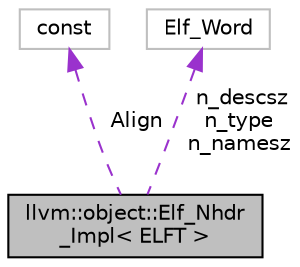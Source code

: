 digraph "llvm::object::Elf_Nhdr_Impl&lt; ELFT &gt;"
{
 // LATEX_PDF_SIZE
  bgcolor="transparent";
  edge [fontname="Helvetica",fontsize="10",labelfontname="Helvetica",labelfontsize="10"];
  node [fontname="Helvetica",fontsize="10",shape=record];
  Node1 [label="llvm::object::Elf_Nhdr\l_Impl\< ELFT \>",height=0.2,width=0.4,color="black", fillcolor="grey75", style="filled", fontcolor="black",tooltip="Note header."];
  Node2 -> Node1 [dir="back",color="darkorchid3",fontsize="10",style="dashed",label=" Align" ,fontname="Helvetica"];
  Node2 [label="const",height=0.2,width=0.4,color="grey75",tooltip=" "];
  Node3 -> Node1 [dir="back",color="darkorchid3",fontsize="10",style="dashed",label=" n_descsz\nn_type\nn_namesz" ,fontname="Helvetica"];
  Node3 [label="Elf_Word",height=0.2,width=0.4,color="grey75",tooltip=" "];
}
